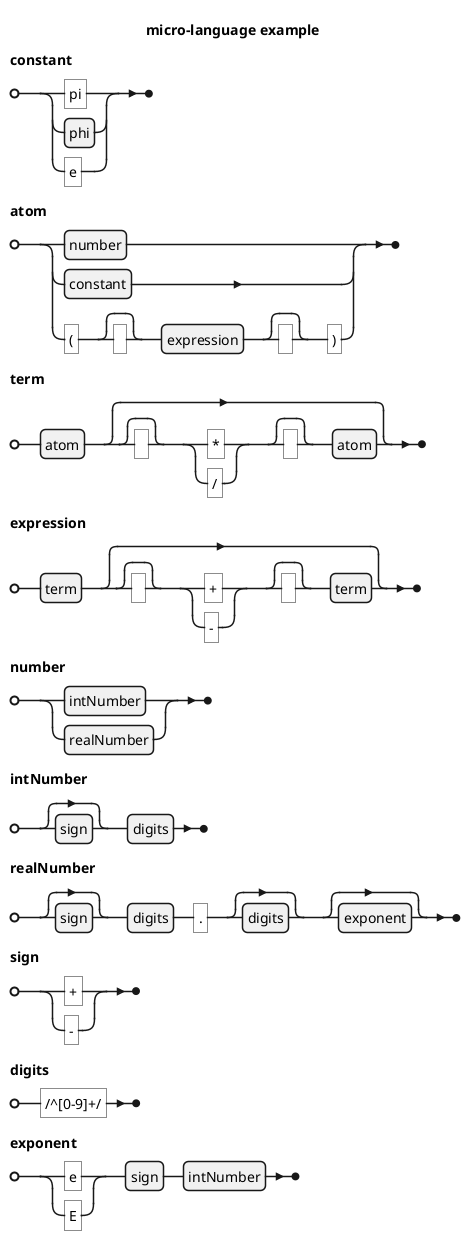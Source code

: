 @startebnf
title micro-language example

constant = 'pi' | phi | 'e';

atom = number | constant | '(', [' '], expression, [' '], ')';

term = atom, [[' '], ('*' | '/'), [' '], atom];

expression = term, [[' '], ('+' | '-'), [' '], term];

number = intNumber | realNumber;

intNumber = [sign], digits;

realNumber = [sign], digits, '.', [digits], [exponent];

sign = '+' | '-';

digits = '/^[0-9]+/';

exponent = ('e' | 'E'), sign, intNumber;

@endebnf
